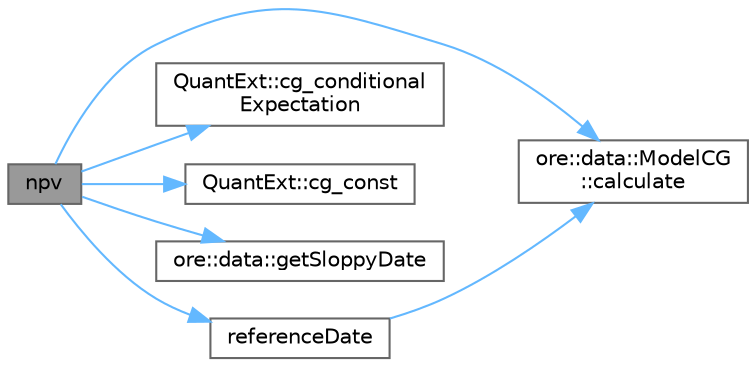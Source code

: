 digraph "npv"
{
 // INTERACTIVE_SVG=YES
 // LATEX_PDF_SIZE
  bgcolor="transparent";
  edge [fontname=Helvetica,fontsize=10,labelfontname=Helvetica,labelfontsize=10];
  node [fontname=Helvetica,fontsize=10,shape=box,height=0.2,width=0.4];
  rankdir="LR";
  Node1 [label="npv",height=0.2,width=0.4,color="gray40", fillcolor="grey60", style="filled", fontcolor="black",tooltip=" "];
  Node1 -> Node2 [color="steelblue1",style="solid"];
  Node2 [label="ore::data::ModelCG\l::calculate",height=0.2,width=0.4,color="grey40", fillcolor="white", style="filled",URL="$classore_1_1data_1_1_model_c_g.html#a61eb1a24e5329ccc296715a40dc3a19a",tooltip=" "];
  Node1 -> Node3 [color="steelblue1",style="solid"];
  Node3 [label="QuantExt::cg_conditional\lExpectation",height=0.2,width=0.4,color="grey40", fillcolor="white", style="filled",URL="C:/dev/ORE/documentation/QuantExt/doc/quantext.tag$namespace_quant_ext.html#ad71fc5a70fa8baae643d2d18daad317c",tooltip=" "];
  Node1 -> Node4 [color="steelblue1",style="solid"];
  Node4 [label="QuantExt::cg_const",height=0.2,width=0.4,color="grey40", fillcolor="white", style="filled",URL="C:/dev/ORE/documentation/QuantExt/doc/quantext.tag$namespace_quant_ext.html#a0a5a4a36dc0da3e5341b65b4be8967a5",tooltip=" "];
  Node1 -> Node5 [color="steelblue1",style="solid"];
  Node5 [label="ore::data::getSloppyDate",height=0.2,width=0.4,color="grey40", fillcolor="white", style="filled",URL="$namespaceore_1_1data.html#ac5d454fef360c252718210d51d64287f",tooltip=" "];
  Node1 -> Node6 [color="steelblue1",style="solid"];
  Node6 [label="referenceDate",height=0.2,width=0.4,color="grey40", fillcolor="white", style="filled",URL="$classore_1_1data_1_1_gaussian_cam_c_g.html#a5ce8b0af276b7c06ab424e688ae2d318",tooltip=" "];
  Node6 -> Node2 [color="steelblue1",style="solid"];
}
